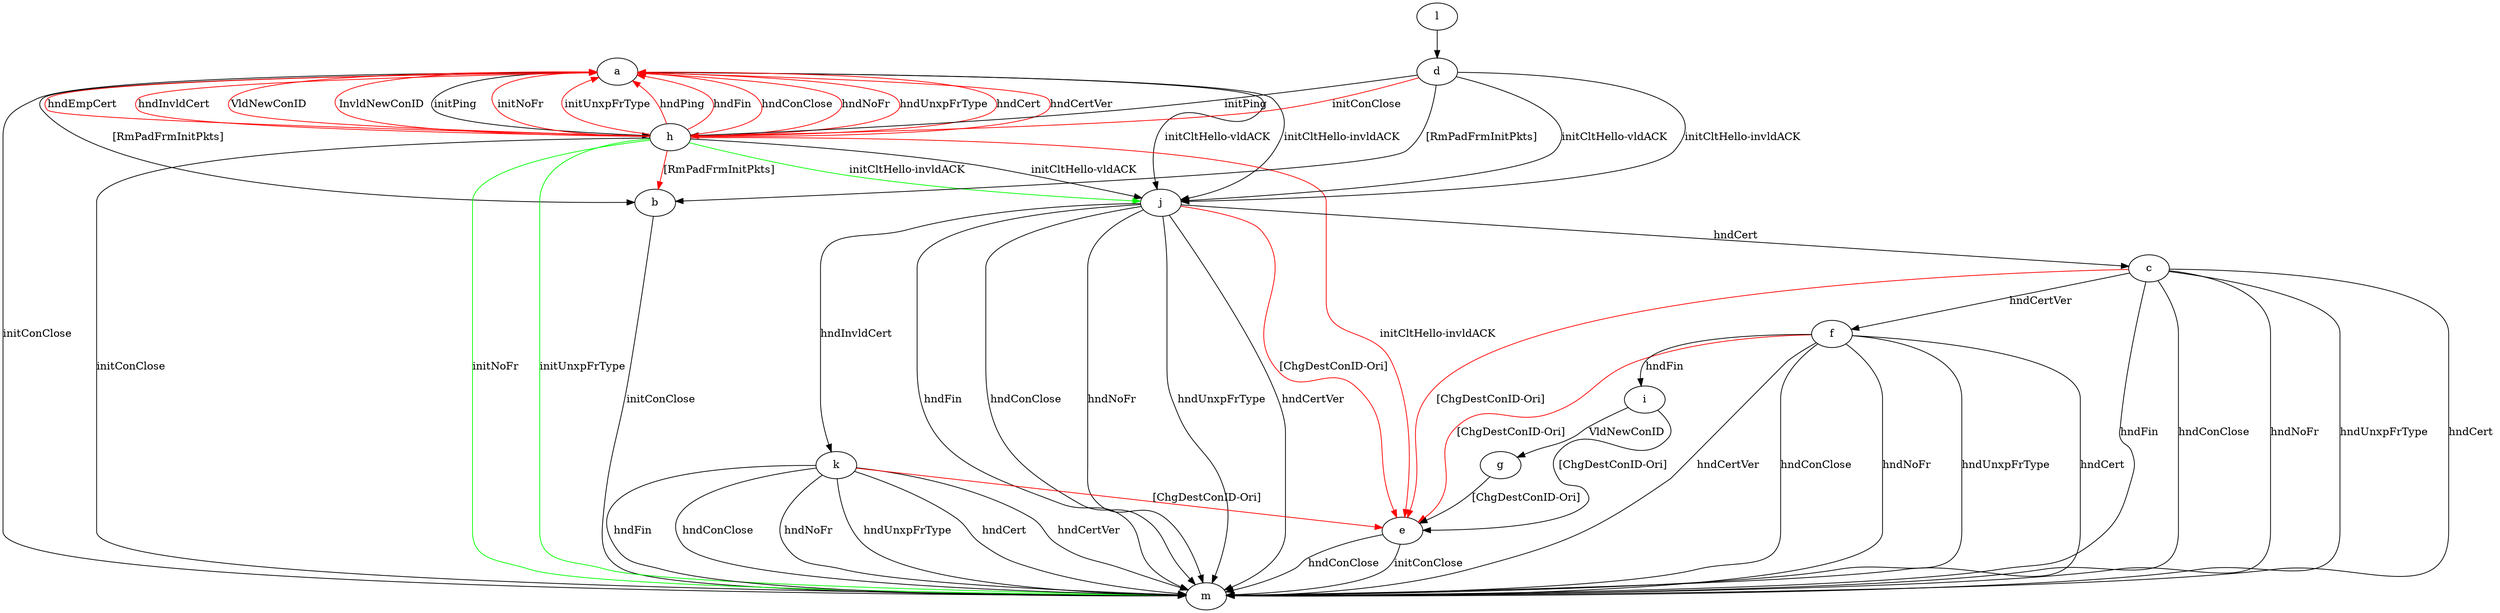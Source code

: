 digraph "" {
	a -> b	[key=0,
		label="[RmPadFrmInitPkts] "];
	a -> h	[key=0,
		label="initPing "];
	a -> j	[key=0,
		label="initCltHello-vldACK "];
	a -> j	[key=1,
		label="initCltHello-invldACK "];
	a -> m	[key=0,
		label="initConClose "];
	b -> m	[key=0,
		label="initConClose "];
	c -> e	[key=0,
		color=red,
		label="[ChgDestConID-Ori] "];
	c -> f	[key=0,
		label="hndCertVer "];
	c -> m	[key=0,
		label="hndFin "];
	c -> m	[key=1,
		label="hndConClose "];
	c -> m	[key=2,
		label="hndNoFr "];
	c -> m	[key=3,
		label="hndUnxpFrType "];
	c -> m	[key=4,
		label="hndCert "];
	d -> b	[key=0,
		label="[RmPadFrmInitPkts] "];
	d -> h	[key=0,
		label="initPing "];
	d -> h	[key=1,
		color=red,
		label="initConClose "];
	d -> j	[key=0,
		label="initCltHello-vldACK "];
	d -> j	[key=1,
		label="initCltHello-invldACK "];
	e -> m	[key=0,
		label="initConClose "];
	e -> m	[key=1,
		label="hndConClose "];
	f -> e	[key=0,
		color=red,
		label="[ChgDestConID-Ori] "];
	f -> i	[key=0,
		label="hndFin "];
	f -> m	[key=0,
		label="hndConClose "];
	f -> m	[key=1,
		label="hndNoFr "];
	f -> m	[key=2,
		label="hndUnxpFrType "];
	f -> m	[key=3,
		label="hndCert "];
	f -> m	[key=4,
		label="hndCertVer "];
	g -> e	[key=0,
		label="[ChgDestConID-Ori] "];
	h -> a	[key=0,
		color=red,
		label="initNoFr "];
	h -> a	[key=1,
		color=red,
		label="initUnxpFrType "];
	h -> a	[key=2,
		color=red,
		label="hndPing "];
	h -> a	[key=3,
		color=red,
		label="hndFin "];
	h -> a	[key=4,
		color=red,
		label="hndConClose "];
	h -> a	[key=5,
		color=red,
		label="hndNoFr "];
	h -> a	[key=6,
		color=red,
		label="hndUnxpFrType "];
	h -> a	[key=7,
		color=red,
		label="hndCert "];
	h -> a	[key=8,
		color=red,
		label="hndCertVer "];
	h -> a	[key=9,
		color=red,
		label="hndEmpCert "];
	h -> a	[key=10,
		color=red,
		label="hndInvldCert "];
	h -> a	[key=11,
		color=red,
		label="VldNewConID "];
	h -> a	[key=12,
		color=red,
		label="InvldNewConID "];
	h -> b	[key=0,
		color=red,
		label="[RmPadFrmInitPkts] "];
	h -> e	[key=0,
		color=red,
		label="initCltHello-invldACK "];
	h -> j	[key=0,
		label="initCltHello-vldACK "];
	h -> j	[key=1,
		color=green,
		label="initCltHello-invldACK "];
	h -> m	[key=0,
		label="initConClose "];
	h -> m	[key=1,
		color=green,
		label="initNoFr "];
	h -> m	[key=2,
		color=green,
		label="initUnxpFrType "];
	i -> e	[key=0,
		label="[ChgDestConID-Ori] "];
	i -> g	[key=0,
		label="VldNewConID "];
	j -> c	[key=0,
		label="hndCert "];
	j -> e	[key=0,
		color=red,
		label="[ChgDestConID-Ori] "];
	j -> k	[key=0,
		label="hndInvldCert "];
	j -> m	[key=0,
		label="hndFin "];
	j -> m	[key=1,
		label="hndConClose "];
	j -> m	[key=2,
		label="hndNoFr "];
	j -> m	[key=3,
		label="hndUnxpFrType "];
	j -> m	[key=4,
		label="hndCertVer "];
	k -> e	[key=0,
		color=red,
		label="[ChgDestConID-Ori] "];
	k -> m	[key=0,
		label="hndFin "];
	k -> m	[key=1,
		label="hndConClose "];
	k -> m	[key=2,
		label="hndNoFr "];
	k -> m	[key=3,
		label="hndUnxpFrType "];
	k -> m	[key=4,
		label="hndCert "];
	k -> m	[key=5,
		label="hndCertVer "];
	l -> d	[key=0];
}
